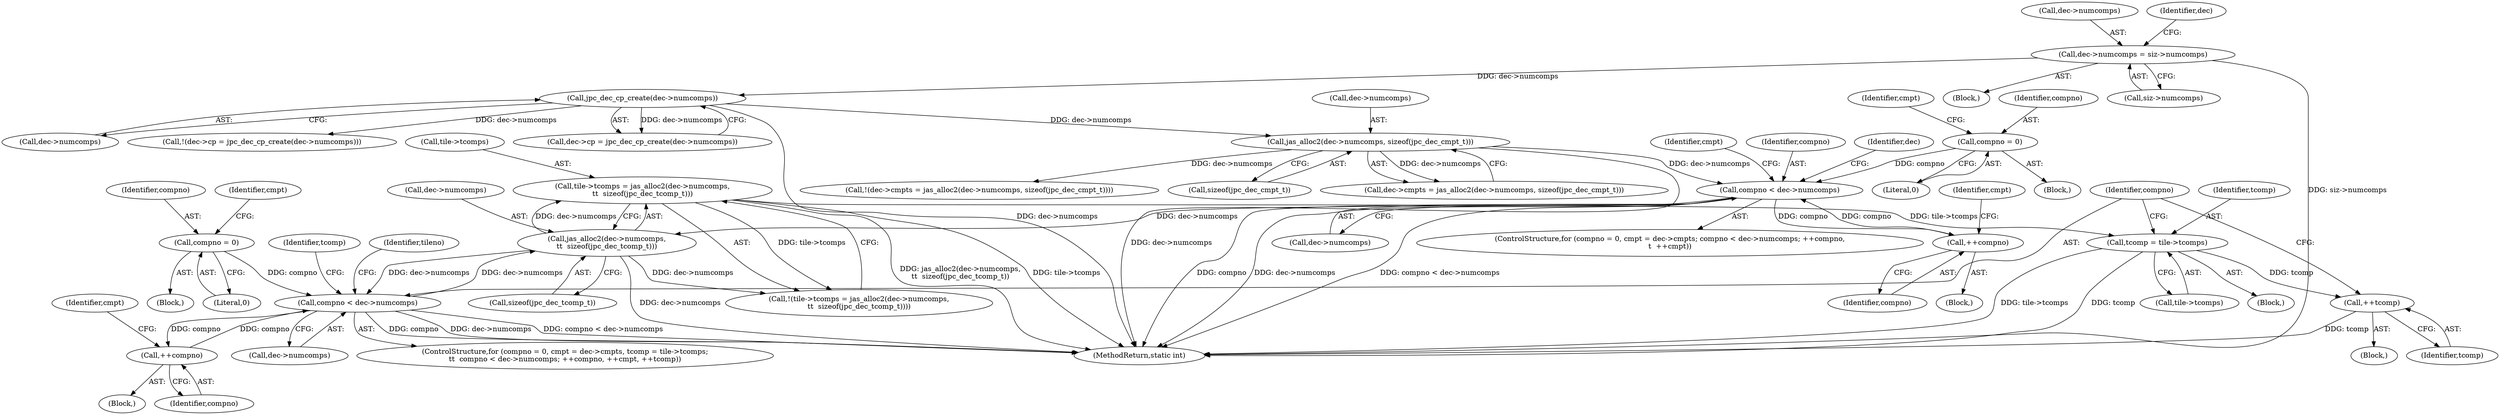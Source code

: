 digraph "0_jasper_d91198abd00fc435a397fe6bad906a4c1748e9cf@pointer" {
"1000599" [label="(Call,++tcomp)"];
"1000583" [label="(Call,tcomp = tile->tcomps)"];
"1000558" [label="(Call,tile->tcomps = jas_alloc2(dec->numcomps,\n\t\t  sizeof(jpc_dec_tcomp_t)))"];
"1000562" [label="(Call,jas_alloc2(dec->numcomps,\n\t\t  sizeof(jpc_dec_tcomp_t)))"];
"1000588" [label="(Call,compno < dec->numcomps)"];
"1000574" [label="(Call,compno = 0)"];
"1000594" [label="(Call,++compno)"];
"1000224" [label="(Call,compno < dec->numcomps)"];
"1000216" [label="(Call,compno = 0)"];
"1000230" [label="(Call,++compno)"];
"1000204" [label="(Call,jas_alloc2(dec->numcomps, sizeof(jpc_dec_cmpt_t)))"];
"1000190" [label="(Call,jpc_dec_cp_create(dec->numcomps))"];
"1000177" [label="(Call,dec->numcomps = siz->numcomps)"];
"1000600" [label="(Identifier,tcomp)"];
"1000204" [label="(Call,jas_alloc2(dec->numcomps, sizeof(jpc_dec_cmpt_t)))"];
"1000563" [label="(Call,dec->numcomps)"];
"1000208" [label="(Call,sizeof(jpc_dec_cmpt_t))"];
"1000104" [label="(Block,)"];
"1000590" [label="(Call,dec->numcomps)"];
"1000588" [label="(Call,compno < dec->numcomps)"];
"1000185" [label="(Call,!(dec->cp = jpc_dec_cp_create(dec->numcomps)))"];
"1000583" [label="(Call,tcomp = tile->tcomps)"];
"1000584" [label="(Identifier,tcomp)"];
"1000230" [label="(Call,++compno)"];
"1000216" [label="(Call,compno = 0)"];
"1000557" [label="(Call,!(tile->tcomps = jas_alloc2(dec->numcomps,\n\t\t  sizeof(jpc_dec_tcomp_t))))"];
"1000225" [label="(Identifier,compno)"];
"1000233" [label="(Identifier,cmpt)"];
"1000574" [label="(Call,compno = 0)"];
"1000329" [label="(Identifier,dec)"];
"1000589" [label="(Identifier,compno)"];
"1000231" [label="(Identifier,compno)"];
"1000604" [label="(Identifier,tcomp)"];
"1000178" [label="(Call,dec->numcomps)"];
"1000177" [label="(Call,dec->numcomps = siz->numcomps)"];
"1000218" [label="(Literal,0)"];
"1000585" [label="(Call,tile->tcomps)"];
"1000566" [label="(Call,sizeof(jpc_dec_tcomp_t))"];
"1000678" [label="(MethodReturn,static int)"];
"1000220" [label="(Identifier,cmpt)"];
"1000215" [label="(Block,)"];
"1000593" [label="(Block,)"];
"1000598" [label="(Identifier,cmpt)"];
"1000575" [label="(Identifier,compno)"];
"1000199" [label="(Call,!(dec->cmpts = jas_alloc2(dec->numcomps, sizeof(jpc_dec_cmpt_t))))"];
"1000205" [label="(Call,dec->numcomps)"];
"1000577" [label="(Block,)"];
"1000572" [label="(ControlStructure,for (compno = 0, cmpt = dec->cmpts, tcomp = tile->tcomps;\n\t\t  compno < dec->numcomps; ++compno, ++cmpt, ++tcomp))"];
"1000200" [label="(Call,dec->cmpts = jas_alloc2(dec->numcomps, sizeof(jpc_dec_cmpt_t)))"];
"1000558" [label="(Call,tile->tcomps = jas_alloc2(dec->numcomps,\n\t\t  sizeof(jpc_dec_tcomp_t)))"];
"1000214" [label="(ControlStructure,for (compno = 0, cmpt = dec->cmpts; compno < dec->numcomps; ++compno,\n\t  ++cmpt))"];
"1000188" [label="(Identifier,dec)"];
"1000579" [label="(Identifier,cmpt)"];
"1000181" [label="(Call,siz->numcomps)"];
"1000573" [label="(Block,)"];
"1000599" [label="(Call,++tcomp)"];
"1000237" [label="(Identifier,cmpt)"];
"1000596" [label="(Block,)"];
"1000421" [label="(Identifier,tileno)"];
"1000226" [label="(Call,dec->numcomps)"];
"1000229" [label="(Block,)"];
"1000217" [label="(Identifier,compno)"];
"1000224" [label="(Call,compno < dec->numcomps)"];
"1000576" [label="(Literal,0)"];
"1000595" [label="(Identifier,compno)"];
"1000594" [label="(Call,++compno)"];
"1000191" [label="(Call,dec->numcomps)"];
"1000186" [label="(Call,dec->cp = jpc_dec_cp_create(dec->numcomps))"];
"1000559" [label="(Call,tile->tcomps)"];
"1000190" [label="(Call,jpc_dec_cp_create(dec->numcomps))"];
"1000562" [label="(Call,jas_alloc2(dec->numcomps,\n\t\t  sizeof(jpc_dec_tcomp_t)))"];
"1000599" -> "1000596"  [label="AST: "];
"1000599" -> "1000600"  [label="CFG: "];
"1000600" -> "1000599"  [label="AST: "];
"1000589" -> "1000599"  [label="CFG: "];
"1000599" -> "1000678"  [label="DDG: tcomp"];
"1000583" -> "1000599"  [label="DDG: tcomp"];
"1000583" -> "1000577"  [label="AST: "];
"1000583" -> "1000585"  [label="CFG: "];
"1000584" -> "1000583"  [label="AST: "];
"1000585" -> "1000583"  [label="AST: "];
"1000589" -> "1000583"  [label="CFG: "];
"1000583" -> "1000678"  [label="DDG: tcomp"];
"1000583" -> "1000678"  [label="DDG: tile->tcomps"];
"1000558" -> "1000583"  [label="DDG: tile->tcomps"];
"1000558" -> "1000557"  [label="AST: "];
"1000558" -> "1000562"  [label="CFG: "];
"1000559" -> "1000558"  [label="AST: "];
"1000562" -> "1000558"  [label="AST: "];
"1000557" -> "1000558"  [label="CFG: "];
"1000558" -> "1000678"  [label="DDG: jas_alloc2(dec->numcomps,\n\t\t  sizeof(jpc_dec_tcomp_t))"];
"1000558" -> "1000678"  [label="DDG: tile->tcomps"];
"1000558" -> "1000557"  [label="DDG: tile->tcomps"];
"1000562" -> "1000558"  [label="DDG: dec->numcomps"];
"1000562" -> "1000566"  [label="CFG: "];
"1000563" -> "1000562"  [label="AST: "];
"1000566" -> "1000562"  [label="AST: "];
"1000562" -> "1000678"  [label="DDG: dec->numcomps"];
"1000562" -> "1000557"  [label="DDG: dec->numcomps"];
"1000588" -> "1000562"  [label="DDG: dec->numcomps"];
"1000224" -> "1000562"  [label="DDG: dec->numcomps"];
"1000562" -> "1000588"  [label="DDG: dec->numcomps"];
"1000588" -> "1000572"  [label="AST: "];
"1000588" -> "1000590"  [label="CFG: "];
"1000589" -> "1000588"  [label="AST: "];
"1000590" -> "1000588"  [label="AST: "];
"1000604" -> "1000588"  [label="CFG: "];
"1000421" -> "1000588"  [label="CFG: "];
"1000588" -> "1000678"  [label="DDG: compno"];
"1000588" -> "1000678"  [label="DDG: dec->numcomps"];
"1000588" -> "1000678"  [label="DDG: compno < dec->numcomps"];
"1000574" -> "1000588"  [label="DDG: compno"];
"1000594" -> "1000588"  [label="DDG: compno"];
"1000588" -> "1000594"  [label="DDG: compno"];
"1000574" -> "1000573"  [label="AST: "];
"1000574" -> "1000576"  [label="CFG: "];
"1000575" -> "1000574"  [label="AST: "];
"1000576" -> "1000574"  [label="AST: "];
"1000579" -> "1000574"  [label="CFG: "];
"1000594" -> "1000593"  [label="AST: "];
"1000594" -> "1000595"  [label="CFG: "];
"1000595" -> "1000594"  [label="AST: "];
"1000598" -> "1000594"  [label="CFG: "];
"1000224" -> "1000214"  [label="AST: "];
"1000224" -> "1000226"  [label="CFG: "];
"1000225" -> "1000224"  [label="AST: "];
"1000226" -> "1000224"  [label="AST: "];
"1000237" -> "1000224"  [label="CFG: "];
"1000329" -> "1000224"  [label="CFG: "];
"1000224" -> "1000678"  [label="DDG: compno"];
"1000224" -> "1000678"  [label="DDG: dec->numcomps"];
"1000224" -> "1000678"  [label="DDG: compno < dec->numcomps"];
"1000216" -> "1000224"  [label="DDG: compno"];
"1000230" -> "1000224"  [label="DDG: compno"];
"1000204" -> "1000224"  [label="DDG: dec->numcomps"];
"1000224" -> "1000230"  [label="DDG: compno"];
"1000216" -> "1000215"  [label="AST: "];
"1000216" -> "1000218"  [label="CFG: "];
"1000217" -> "1000216"  [label="AST: "];
"1000218" -> "1000216"  [label="AST: "];
"1000220" -> "1000216"  [label="CFG: "];
"1000230" -> "1000229"  [label="AST: "];
"1000230" -> "1000231"  [label="CFG: "];
"1000231" -> "1000230"  [label="AST: "];
"1000233" -> "1000230"  [label="CFG: "];
"1000204" -> "1000200"  [label="AST: "];
"1000204" -> "1000208"  [label="CFG: "];
"1000205" -> "1000204"  [label="AST: "];
"1000208" -> "1000204"  [label="AST: "];
"1000200" -> "1000204"  [label="CFG: "];
"1000204" -> "1000678"  [label="DDG: dec->numcomps"];
"1000204" -> "1000199"  [label="DDG: dec->numcomps"];
"1000204" -> "1000200"  [label="DDG: dec->numcomps"];
"1000190" -> "1000204"  [label="DDG: dec->numcomps"];
"1000190" -> "1000186"  [label="AST: "];
"1000190" -> "1000191"  [label="CFG: "];
"1000191" -> "1000190"  [label="AST: "];
"1000186" -> "1000190"  [label="CFG: "];
"1000190" -> "1000678"  [label="DDG: dec->numcomps"];
"1000190" -> "1000185"  [label="DDG: dec->numcomps"];
"1000190" -> "1000186"  [label="DDG: dec->numcomps"];
"1000177" -> "1000190"  [label="DDG: dec->numcomps"];
"1000177" -> "1000104"  [label="AST: "];
"1000177" -> "1000181"  [label="CFG: "];
"1000178" -> "1000177"  [label="AST: "];
"1000181" -> "1000177"  [label="AST: "];
"1000188" -> "1000177"  [label="CFG: "];
"1000177" -> "1000678"  [label="DDG: siz->numcomps"];
}
